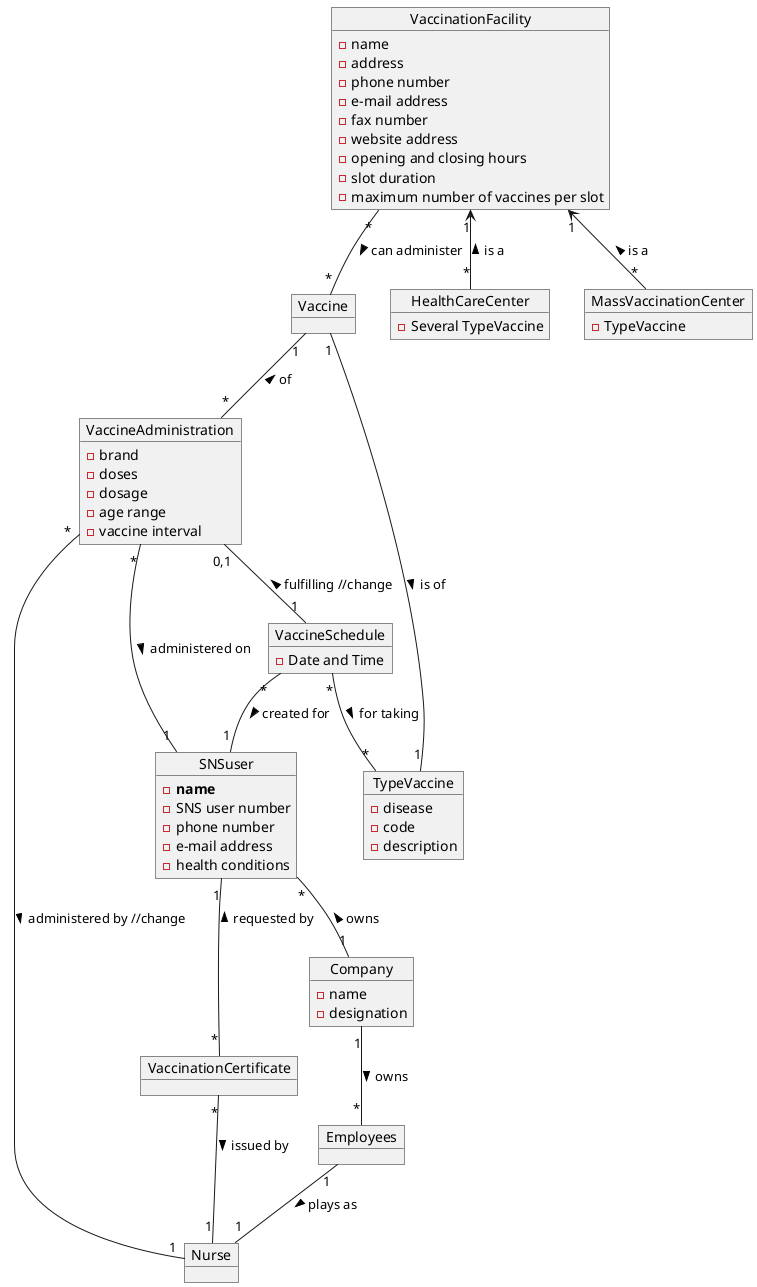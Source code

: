 @startuml
'https://plantuml.com/class-diagram

object SNSuser{
-**name**
-SNS user number
-phone number
-e-mail address
-health conditions
}
object Company{
-name
-designation
}
object Employees
object Nurse
object VaccinationFacility{
-name
-address
-phone number
-e-mail address
-fax number
-website address
-opening and closing hours
-slot duration
-maximum number of vaccines per slot
}
object HealthCareCenter{
-Several TypeVaccine
}
object MassVaccinationCenter{
-TypeVaccine
}
object TypeVaccine{
-disease
-code
-description
}

object Vaccine

object VaccineSchedule{
-Date and Time
}

object VaccineAdministration {
-brand
-doses
-dosage
-age range
-vaccine interval
}
object VaccinationCertificate


Company"1" -- "*"Employees : > owns
Employees"1"--"1" Nurse: > plays as
SNSuser"*"--"1" Company : < owns
SNSuser "1"--"*" VaccinationCertificate: < requested by
VaccinationFacility"1"<--"*" MassVaccinationCenter: < is a
VaccinationFacility"1"<--"*" HealthCareCenter: < is a
VaccinationFacility "*"--"*" Vaccine: > can administer
VaccineSchedule"*" -- "1"SNSuser: > created for
VaccineAdministration"*" -- "1"Nurse: > administered by //change
Vaccine"1" -- "*"VaccineAdministration: < of
VaccineAdministration"*" -- "1"SNSuser: > administered on
VaccineAdministration"0,1" -- "1"VaccineSchedule: < fulfilling //change
VaccinationCertificate"*" -- "1"Nurse: > issued by
VaccineSchedule"*" -- "*"TypeVaccine:> for taking
Vaccine"1" --"1" TypeVaccine:> is of

@enduml